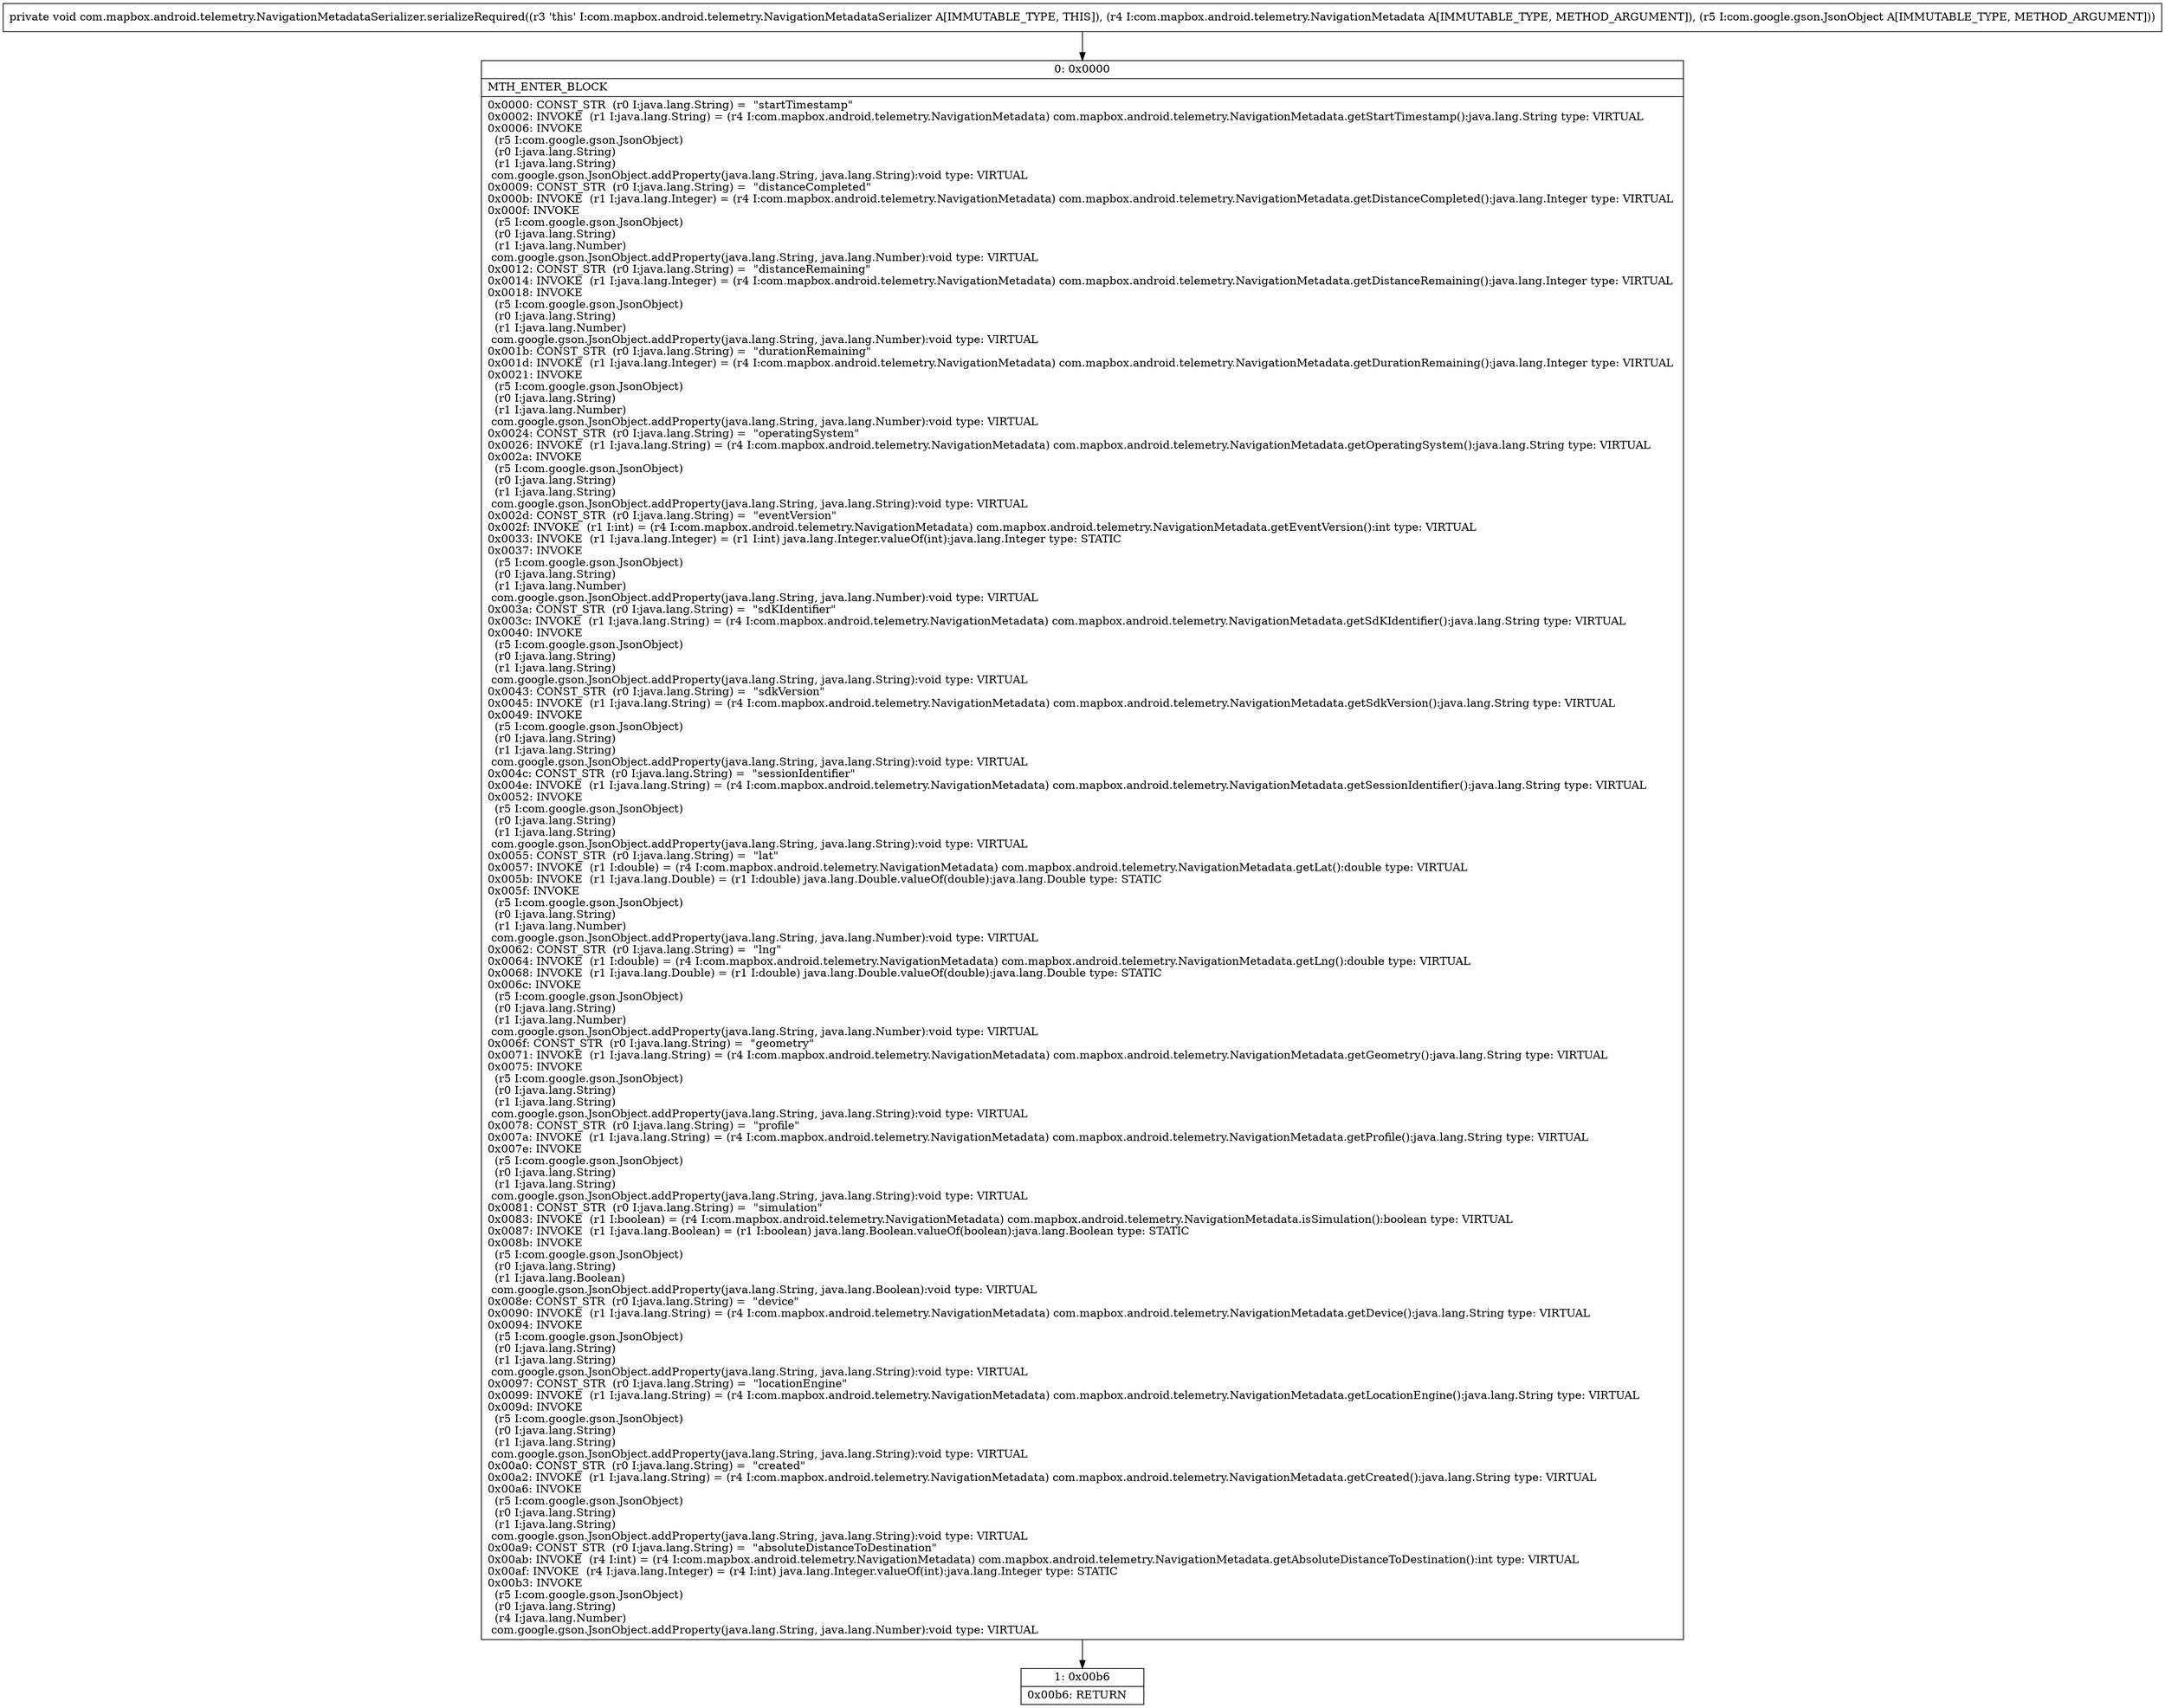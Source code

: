 digraph "CFG forcom.mapbox.android.telemetry.NavigationMetadataSerializer.serializeRequired(Lcom\/mapbox\/android\/telemetry\/NavigationMetadata;Lcom\/google\/gson\/JsonObject;)V" {
Node_0 [shape=record,label="{0\:\ 0x0000|MTH_ENTER_BLOCK\l|0x0000: CONST_STR  (r0 I:java.lang.String) =  \"startTimestamp\" \l0x0002: INVOKE  (r1 I:java.lang.String) = (r4 I:com.mapbox.android.telemetry.NavigationMetadata) com.mapbox.android.telemetry.NavigationMetadata.getStartTimestamp():java.lang.String type: VIRTUAL \l0x0006: INVOKE  \l  (r5 I:com.google.gson.JsonObject)\l  (r0 I:java.lang.String)\l  (r1 I:java.lang.String)\l com.google.gson.JsonObject.addProperty(java.lang.String, java.lang.String):void type: VIRTUAL \l0x0009: CONST_STR  (r0 I:java.lang.String) =  \"distanceCompleted\" \l0x000b: INVOKE  (r1 I:java.lang.Integer) = (r4 I:com.mapbox.android.telemetry.NavigationMetadata) com.mapbox.android.telemetry.NavigationMetadata.getDistanceCompleted():java.lang.Integer type: VIRTUAL \l0x000f: INVOKE  \l  (r5 I:com.google.gson.JsonObject)\l  (r0 I:java.lang.String)\l  (r1 I:java.lang.Number)\l com.google.gson.JsonObject.addProperty(java.lang.String, java.lang.Number):void type: VIRTUAL \l0x0012: CONST_STR  (r0 I:java.lang.String) =  \"distanceRemaining\" \l0x0014: INVOKE  (r1 I:java.lang.Integer) = (r4 I:com.mapbox.android.telemetry.NavigationMetadata) com.mapbox.android.telemetry.NavigationMetadata.getDistanceRemaining():java.lang.Integer type: VIRTUAL \l0x0018: INVOKE  \l  (r5 I:com.google.gson.JsonObject)\l  (r0 I:java.lang.String)\l  (r1 I:java.lang.Number)\l com.google.gson.JsonObject.addProperty(java.lang.String, java.lang.Number):void type: VIRTUAL \l0x001b: CONST_STR  (r0 I:java.lang.String) =  \"durationRemaining\" \l0x001d: INVOKE  (r1 I:java.lang.Integer) = (r4 I:com.mapbox.android.telemetry.NavigationMetadata) com.mapbox.android.telemetry.NavigationMetadata.getDurationRemaining():java.lang.Integer type: VIRTUAL \l0x0021: INVOKE  \l  (r5 I:com.google.gson.JsonObject)\l  (r0 I:java.lang.String)\l  (r1 I:java.lang.Number)\l com.google.gson.JsonObject.addProperty(java.lang.String, java.lang.Number):void type: VIRTUAL \l0x0024: CONST_STR  (r0 I:java.lang.String) =  \"operatingSystem\" \l0x0026: INVOKE  (r1 I:java.lang.String) = (r4 I:com.mapbox.android.telemetry.NavigationMetadata) com.mapbox.android.telemetry.NavigationMetadata.getOperatingSystem():java.lang.String type: VIRTUAL \l0x002a: INVOKE  \l  (r5 I:com.google.gson.JsonObject)\l  (r0 I:java.lang.String)\l  (r1 I:java.lang.String)\l com.google.gson.JsonObject.addProperty(java.lang.String, java.lang.String):void type: VIRTUAL \l0x002d: CONST_STR  (r0 I:java.lang.String) =  \"eventVersion\" \l0x002f: INVOKE  (r1 I:int) = (r4 I:com.mapbox.android.telemetry.NavigationMetadata) com.mapbox.android.telemetry.NavigationMetadata.getEventVersion():int type: VIRTUAL \l0x0033: INVOKE  (r1 I:java.lang.Integer) = (r1 I:int) java.lang.Integer.valueOf(int):java.lang.Integer type: STATIC \l0x0037: INVOKE  \l  (r5 I:com.google.gson.JsonObject)\l  (r0 I:java.lang.String)\l  (r1 I:java.lang.Number)\l com.google.gson.JsonObject.addProperty(java.lang.String, java.lang.Number):void type: VIRTUAL \l0x003a: CONST_STR  (r0 I:java.lang.String) =  \"sdKIdentifier\" \l0x003c: INVOKE  (r1 I:java.lang.String) = (r4 I:com.mapbox.android.telemetry.NavigationMetadata) com.mapbox.android.telemetry.NavigationMetadata.getSdKIdentifier():java.lang.String type: VIRTUAL \l0x0040: INVOKE  \l  (r5 I:com.google.gson.JsonObject)\l  (r0 I:java.lang.String)\l  (r1 I:java.lang.String)\l com.google.gson.JsonObject.addProperty(java.lang.String, java.lang.String):void type: VIRTUAL \l0x0043: CONST_STR  (r0 I:java.lang.String) =  \"sdkVersion\" \l0x0045: INVOKE  (r1 I:java.lang.String) = (r4 I:com.mapbox.android.telemetry.NavigationMetadata) com.mapbox.android.telemetry.NavigationMetadata.getSdkVersion():java.lang.String type: VIRTUAL \l0x0049: INVOKE  \l  (r5 I:com.google.gson.JsonObject)\l  (r0 I:java.lang.String)\l  (r1 I:java.lang.String)\l com.google.gson.JsonObject.addProperty(java.lang.String, java.lang.String):void type: VIRTUAL \l0x004c: CONST_STR  (r0 I:java.lang.String) =  \"sessionIdentifier\" \l0x004e: INVOKE  (r1 I:java.lang.String) = (r4 I:com.mapbox.android.telemetry.NavigationMetadata) com.mapbox.android.telemetry.NavigationMetadata.getSessionIdentifier():java.lang.String type: VIRTUAL \l0x0052: INVOKE  \l  (r5 I:com.google.gson.JsonObject)\l  (r0 I:java.lang.String)\l  (r1 I:java.lang.String)\l com.google.gson.JsonObject.addProperty(java.lang.String, java.lang.String):void type: VIRTUAL \l0x0055: CONST_STR  (r0 I:java.lang.String) =  \"lat\" \l0x0057: INVOKE  (r1 I:double) = (r4 I:com.mapbox.android.telemetry.NavigationMetadata) com.mapbox.android.telemetry.NavigationMetadata.getLat():double type: VIRTUAL \l0x005b: INVOKE  (r1 I:java.lang.Double) = (r1 I:double) java.lang.Double.valueOf(double):java.lang.Double type: STATIC \l0x005f: INVOKE  \l  (r5 I:com.google.gson.JsonObject)\l  (r0 I:java.lang.String)\l  (r1 I:java.lang.Number)\l com.google.gson.JsonObject.addProperty(java.lang.String, java.lang.Number):void type: VIRTUAL \l0x0062: CONST_STR  (r0 I:java.lang.String) =  \"lng\" \l0x0064: INVOKE  (r1 I:double) = (r4 I:com.mapbox.android.telemetry.NavigationMetadata) com.mapbox.android.telemetry.NavigationMetadata.getLng():double type: VIRTUAL \l0x0068: INVOKE  (r1 I:java.lang.Double) = (r1 I:double) java.lang.Double.valueOf(double):java.lang.Double type: STATIC \l0x006c: INVOKE  \l  (r5 I:com.google.gson.JsonObject)\l  (r0 I:java.lang.String)\l  (r1 I:java.lang.Number)\l com.google.gson.JsonObject.addProperty(java.lang.String, java.lang.Number):void type: VIRTUAL \l0x006f: CONST_STR  (r0 I:java.lang.String) =  \"geometry\" \l0x0071: INVOKE  (r1 I:java.lang.String) = (r4 I:com.mapbox.android.telemetry.NavigationMetadata) com.mapbox.android.telemetry.NavigationMetadata.getGeometry():java.lang.String type: VIRTUAL \l0x0075: INVOKE  \l  (r5 I:com.google.gson.JsonObject)\l  (r0 I:java.lang.String)\l  (r1 I:java.lang.String)\l com.google.gson.JsonObject.addProperty(java.lang.String, java.lang.String):void type: VIRTUAL \l0x0078: CONST_STR  (r0 I:java.lang.String) =  \"profile\" \l0x007a: INVOKE  (r1 I:java.lang.String) = (r4 I:com.mapbox.android.telemetry.NavigationMetadata) com.mapbox.android.telemetry.NavigationMetadata.getProfile():java.lang.String type: VIRTUAL \l0x007e: INVOKE  \l  (r5 I:com.google.gson.JsonObject)\l  (r0 I:java.lang.String)\l  (r1 I:java.lang.String)\l com.google.gson.JsonObject.addProperty(java.lang.String, java.lang.String):void type: VIRTUAL \l0x0081: CONST_STR  (r0 I:java.lang.String) =  \"simulation\" \l0x0083: INVOKE  (r1 I:boolean) = (r4 I:com.mapbox.android.telemetry.NavigationMetadata) com.mapbox.android.telemetry.NavigationMetadata.isSimulation():boolean type: VIRTUAL \l0x0087: INVOKE  (r1 I:java.lang.Boolean) = (r1 I:boolean) java.lang.Boolean.valueOf(boolean):java.lang.Boolean type: STATIC \l0x008b: INVOKE  \l  (r5 I:com.google.gson.JsonObject)\l  (r0 I:java.lang.String)\l  (r1 I:java.lang.Boolean)\l com.google.gson.JsonObject.addProperty(java.lang.String, java.lang.Boolean):void type: VIRTUAL \l0x008e: CONST_STR  (r0 I:java.lang.String) =  \"device\" \l0x0090: INVOKE  (r1 I:java.lang.String) = (r4 I:com.mapbox.android.telemetry.NavigationMetadata) com.mapbox.android.telemetry.NavigationMetadata.getDevice():java.lang.String type: VIRTUAL \l0x0094: INVOKE  \l  (r5 I:com.google.gson.JsonObject)\l  (r0 I:java.lang.String)\l  (r1 I:java.lang.String)\l com.google.gson.JsonObject.addProperty(java.lang.String, java.lang.String):void type: VIRTUAL \l0x0097: CONST_STR  (r0 I:java.lang.String) =  \"locationEngine\" \l0x0099: INVOKE  (r1 I:java.lang.String) = (r4 I:com.mapbox.android.telemetry.NavigationMetadata) com.mapbox.android.telemetry.NavigationMetadata.getLocationEngine():java.lang.String type: VIRTUAL \l0x009d: INVOKE  \l  (r5 I:com.google.gson.JsonObject)\l  (r0 I:java.lang.String)\l  (r1 I:java.lang.String)\l com.google.gson.JsonObject.addProperty(java.lang.String, java.lang.String):void type: VIRTUAL \l0x00a0: CONST_STR  (r0 I:java.lang.String) =  \"created\" \l0x00a2: INVOKE  (r1 I:java.lang.String) = (r4 I:com.mapbox.android.telemetry.NavigationMetadata) com.mapbox.android.telemetry.NavigationMetadata.getCreated():java.lang.String type: VIRTUAL \l0x00a6: INVOKE  \l  (r5 I:com.google.gson.JsonObject)\l  (r0 I:java.lang.String)\l  (r1 I:java.lang.String)\l com.google.gson.JsonObject.addProperty(java.lang.String, java.lang.String):void type: VIRTUAL \l0x00a9: CONST_STR  (r0 I:java.lang.String) =  \"absoluteDistanceToDestination\" \l0x00ab: INVOKE  (r4 I:int) = (r4 I:com.mapbox.android.telemetry.NavigationMetadata) com.mapbox.android.telemetry.NavigationMetadata.getAbsoluteDistanceToDestination():int type: VIRTUAL \l0x00af: INVOKE  (r4 I:java.lang.Integer) = (r4 I:int) java.lang.Integer.valueOf(int):java.lang.Integer type: STATIC \l0x00b3: INVOKE  \l  (r5 I:com.google.gson.JsonObject)\l  (r0 I:java.lang.String)\l  (r4 I:java.lang.Number)\l com.google.gson.JsonObject.addProperty(java.lang.String, java.lang.Number):void type: VIRTUAL \l}"];
Node_1 [shape=record,label="{1\:\ 0x00b6|0x00b6: RETURN   \l}"];
MethodNode[shape=record,label="{private void com.mapbox.android.telemetry.NavigationMetadataSerializer.serializeRequired((r3 'this' I:com.mapbox.android.telemetry.NavigationMetadataSerializer A[IMMUTABLE_TYPE, THIS]), (r4 I:com.mapbox.android.telemetry.NavigationMetadata A[IMMUTABLE_TYPE, METHOD_ARGUMENT]), (r5 I:com.google.gson.JsonObject A[IMMUTABLE_TYPE, METHOD_ARGUMENT])) }"];
MethodNode -> Node_0;
Node_0 -> Node_1;
}

